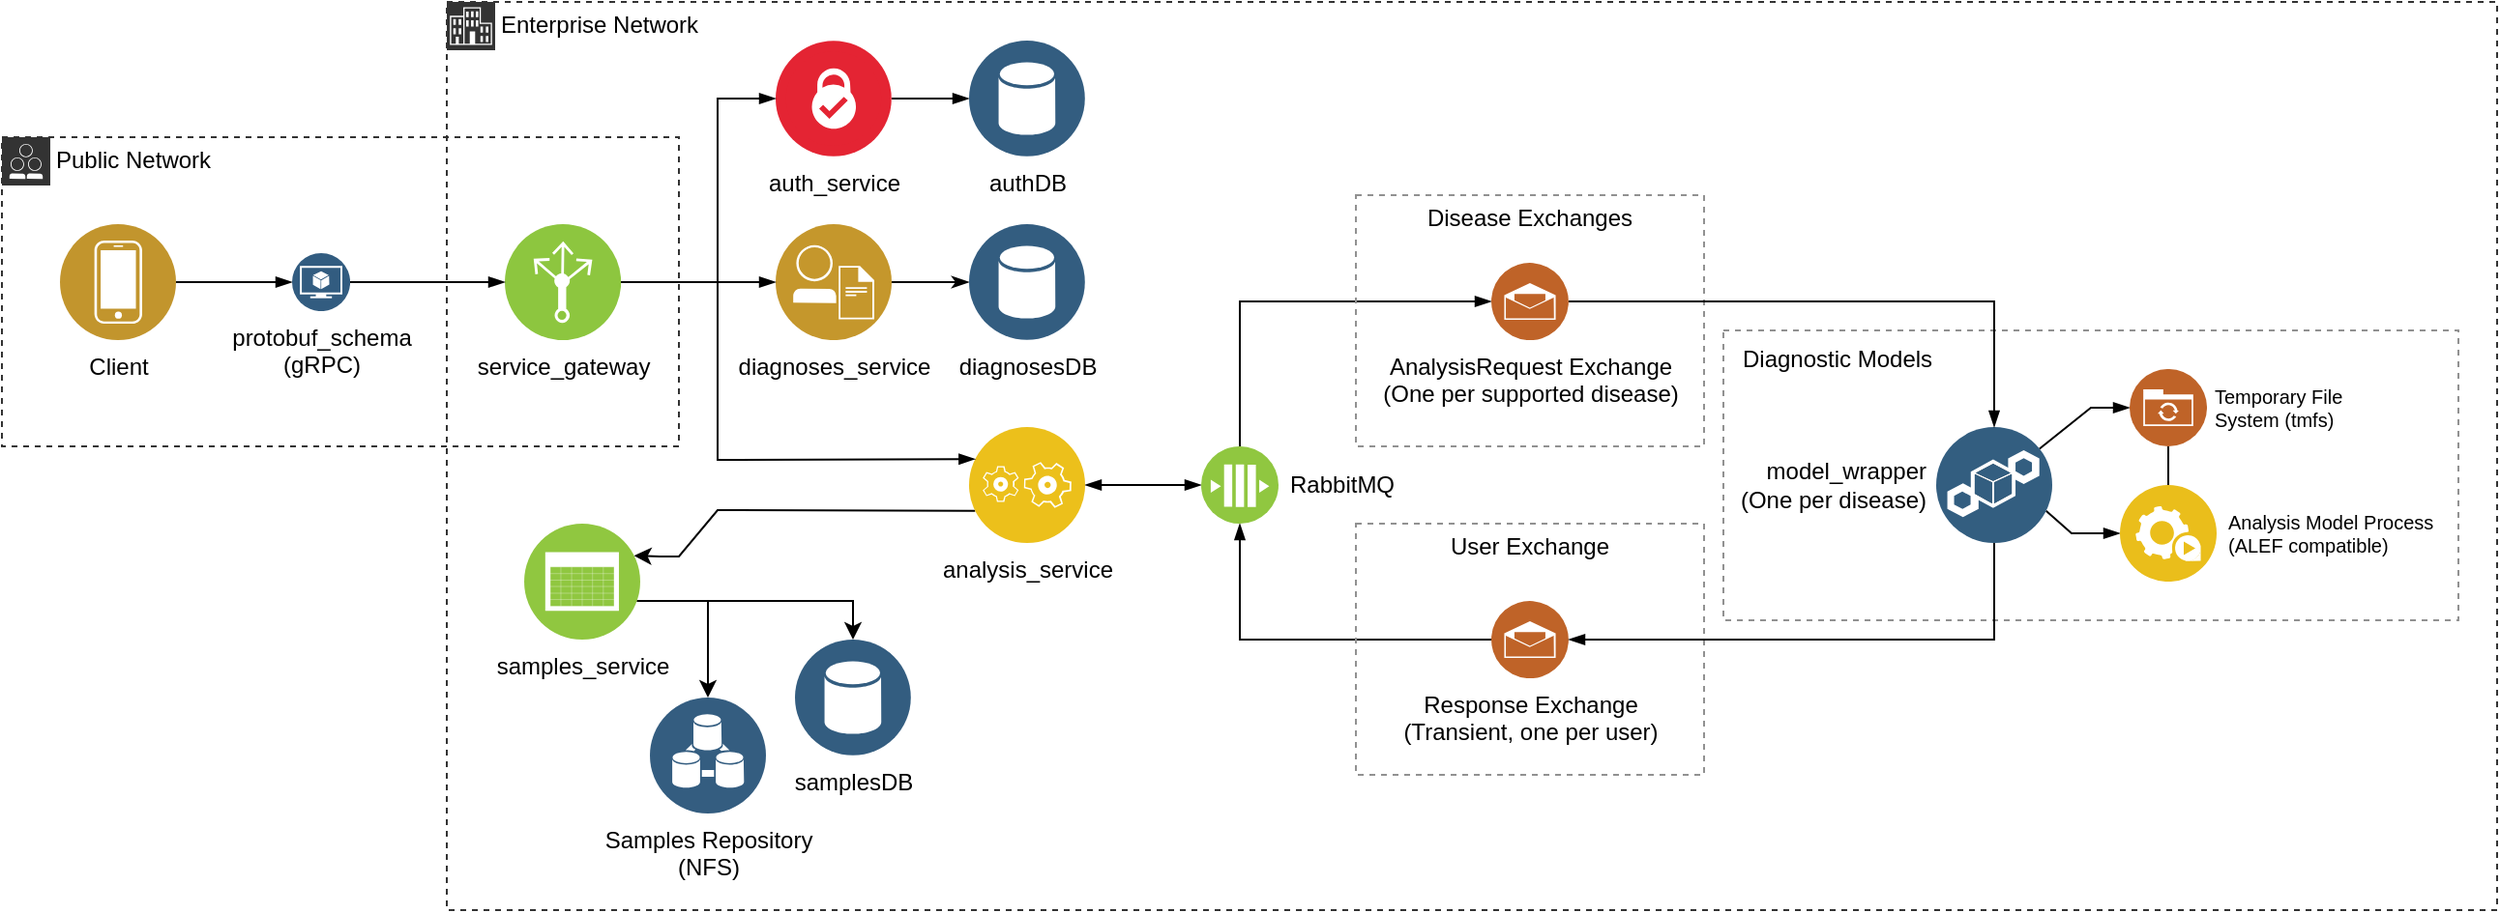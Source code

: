<mxfile version="24.6.4" type="device">
  <diagram name="Page-1" id="9yTwoZx5FHeE5UeR-Vxw">
    <mxGraphModel dx="1434" dy="839" grid="1" gridSize="10" guides="1" tooltips="1" connect="1" arrows="1" fold="1" page="1" pageScale="1" pageWidth="850" pageHeight="1100" math="0" shadow="0">
      <root>
        <mxCell id="0" />
        <mxCell id="1" parent="0" />
        <mxCell id="DWMonZ4v9YPHwjhNjcm6-29" value="Enterprise Network" style="shape=mxgraph.ibm.box;prType=enterprise;fontStyle=0;verticalAlign=top;align=left;spacingLeft=32;spacingTop=4;fillColor=none;rounded=0;whiteSpace=wrap;html=1;strokeColor=#333333;strokeWidth=1;dashed=1;container=1;spacing=-4;collapsible=0;expand=0;recursiveResize=0;perimeterSpacing=0;" vertex="1" parent="1">
          <mxGeometry x="290" y="60" width="1060" height="470" as="geometry" />
        </mxCell>
        <mxCell id="DWMonZ4v9YPHwjhNjcm6-84" value="Diagnostic Models" style="fontStyle=0;verticalAlign=top;align=left;spacingTop=-7;fillColor=none;rounded=0;whiteSpace=wrap;html=1;strokeColor=#919191;strokeWidth=1;dashed=1;container=1;collapsible=0;expand=0;recursiveResize=0;labelPosition=center;verticalLabelPosition=middle;horizontal=1;spacing=10;" vertex="1" parent="DWMonZ4v9YPHwjhNjcm6-29">
          <mxGeometry x="660" y="170" width="380" height="150" as="geometry" />
        </mxCell>
        <mxCell id="DWMonZ4v9YPHwjhNjcm6-89" style="rounded=0;orthogonalLoop=1;jettySize=auto;html=1;entryX=0;entryY=0.5;entryDx=0;entryDy=0;exitX=1;exitY=0.75;exitDx=0;exitDy=0;endArrow=blockThin;endFill=1;" edge="1" parent="DWMonZ4v9YPHwjhNjcm6-84" source="DWMonZ4v9YPHwjhNjcm6-81" target="DWMonZ4v9YPHwjhNjcm6-86">
          <mxGeometry relative="1" as="geometry">
            <Array as="points">
              <mxPoint x="180" y="105" />
            </Array>
          </mxGeometry>
        </mxCell>
        <mxCell id="DWMonZ4v9YPHwjhNjcm6-90" style="rounded=0;orthogonalLoop=1;jettySize=auto;html=1;entryX=0;entryY=0.5;entryDx=0;entryDy=0;endArrow=blockThin;endFill=1;" edge="1" parent="DWMonZ4v9YPHwjhNjcm6-84" source="DWMonZ4v9YPHwjhNjcm6-81" target="DWMonZ4v9YPHwjhNjcm6-37">
          <mxGeometry relative="1" as="geometry">
            <Array as="points">
              <mxPoint x="190" y="40" />
            </Array>
          </mxGeometry>
        </mxCell>
        <mxCell id="DWMonZ4v9YPHwjhNjcm6-81" value="model_wrapper&lt;br&gt;(One per disease)" style="image;aspect=fixed;perimeter=ellipsePerimeter;html=1;align=right;shadow=0;dashed=0;fontColor=#000000;labelBackgroundColor=default;fontSize=12;spacingTop=0;image=img/lib/ibm/blockchain/ledger.svg;labelPosition=left;verticalLabelPosition=middle;verticalAlign=middle;spacing=6;" vertex="1" parent="DWMonZ4v9YPHwjhNjcm6-84">
          <mxGeometry x="110" y="50" width="60" height="60" as="geometry" />
        </mxCell>
        <mxCell id="DWMonZ4v9YPHwjhNjcm6-37" value="Temporary File&lt;br&gt;System (tmfs)" style="image;aspect=fixed;perimeter=ellipsePerimeter;html=1;align=left;shadow=0;dashed=0;fontColor=#000000;labelBackgroundColor=default;fontSize=10;spacingTop=0;image=img/lib/ibm/social/file_sync.svg;labelPosition=right;verticalLabelPosition=middle;verticalAlign=middle;spacing=4;" vertex="1" parent="DWMonZ4v9YPHwjhNjcm6-84">
          <mxGeometry x="210" y="20" width="40" height="40" as="geometry" />
        </mxCell>
        <mxCell id="DWMonZ4v9YPHwjhNjcm6-91" style="edgeStyle=orthogonalEdgeStyle;rounded=0;orthogonalLoop=1;jettySize=auto;html=1;entryX=0.5;entryY=1;entryDx=0;entryDy=0;endArrow=none;endFill=0;strokeWidth=1;endSize=6;" edge="1" parent="DWMonZ4v9YPHwjhNjcm6-84" source="DWMonZ4v9YPHwjhNjcm6-86" target="DWMonZ4v9YPHwjhNjcm6-37">
          <mxGeometry relative="1" as="geometry" />
        </mxCell>
        <mxCell id="DWMonZ4v9YPHwjhNjcm6-86" value="Analysis Model Process&lt;br style=&quot;font-size: 10px;&quot;&gt;(ALEF compatible)" style="image;aspect=fixed;perimeter=ellipsePerimeter;html=1;align=left;shadow=0;dashed=0;fontColor=#000000;labelBackgroundColor=default;fontSize=10;spacingTop=0;image=img/lib/ibm/applications/automation_tools.svg;labelPosition=right;verticalLabelPosition=middle;verticalAlign=middle;spacing=6;" vertex="1" parent="DWMonZ4v9YPHwjhNjcm6-84">
          <mxGeometry x="205" y="80" width="50" height="50" as="geometry" />
        </mxCell>
        <mxCell id="DWMonZ4v9YPHwjhNjcm6-44" style="edgeStyle=orthogonalEdgeStyle;rounded=0;orthogonalLoop=1;jettySize=auto;html=1;entryX=0;entryY=0.5;entryDx=0;entryDy=0;endArrow=blockThin;endFill=1;exitX=1;exitY=0.5;exitDx=0;exitDy=0;" edge="1" parent="DWMonZ4v9YPHwjhNjcm6-29" source="DWMonZ4v9YPHwjhNjcm6-42" target="DWMonZ4v9YPHwjhNjcm6-23">
          <mxGeometry relative="1" as="geometry">
            <Array as="points">
              <mxPoint x="250" y="50" />
              <mxPoint x="250" y="50" />
            </Array>
          </mxGeometry>
        </mxCell>
        <mxCell id="DWMonZ4v9YPHwjhNjcm6-42" value="auth_service" style="image;aspect=fixed;perimeter=ellipsePerimeter;html=1;align=center;shadow=0;dashed=0;fontColor=#000000;labelBackgroundColor=default;fontSize=12;spacingTop=0;image=img/lib/ibm/blockchain/certificate_authority.svg;" vertex="1" parent="DWMonZ4v9YPHwjhNjcm6-29">
          <mxGeometry x="170" y="20" width="60" height="60" as="geometry" />
        </mxCell>
        <mxCell id="DWMonZ4v9YPHwjhNjcm6-23" value="authDB" style="image;aspect=fixed;perimeter=ellipsePerimeter;html=1;align=center;shadow=0;dashed=0;fontColor=#000000;labelBackgroundColor=default;fontSize=12;spacingTop=0;image=img/lib/ibm/data/data_services.svg;" vertex="1" parent="DWMonZ4v9YPHwjhNjcm6-29">
          <mxGeometry x="270" y="20" width="60" height="60" as="geometry" />
        </mxCell>
        <mxCell id="DWMonZ4v9YPHwjhNjcm6-55" style="rounded=0;orthogonalLoop=1;jettySize=auto;html=1;entryX=1;entryY=0.25;entryDx=0;entryDy=0;exitX=0;exitY=0.75;exitDx=0;exitDy=0;" edge="1" parent="DWMonZ4v9YPHwjhNjcm6-29" source="DWMonZ4v9YPHwjhNjcm6-45" target="DWMonZ4v9YPHwjhNjcm6-54">
          <mxGeometry relative="1" as="geometry">
            <Array as="points">
              <mxPoint x="140" y="263" />
              <mxPoint x="120" y="287" />
              <mxPoint x="110" y="287" />
            </Array>
          </mxGeometry>
        </mxCell>
        <mxCell id="DWMonZ4v9YPHwjhNjcm6-74" style="edgeStyle=orthogonalEdgeStyle;rounded=0;orthogonalLoop=1;jettySize=auto;html=1;entryX=0;entryY=0.5;entryDx=0;entryDy=0;endArrow=blockThin;endFill=1;startArrow=blockThin;startFill=1;" edge="1" parent="DWMonZ4v9YPHwjhNjcm6-29" source="DWMonZ4v9YPHwjhNjcm6-45" target="DWMonZ4v9YPHwjhNjcm6-25">
          <mxGeometry relative="1" as="geometry" />
        </mxCell>
        <mxCell id="DWMonZ4v9YPHwjhNjcm6-45" value="analysis_service" style="image;aspect=fixed;perimeter=ellipsePerimeter;html=1;align=center;shadow=0;dashed=0;fontColor=#000000;labelBackgroundColor=default;fontSize=12;spacingTop=0;image=img/lib/ibm/applications/application_logic.svg;" vertex="1" parent="DWMonZ4v9YPHwjhNjcm6-29">
          <mxGeometry x="270" y="220" width="60" height="60" as="geometry" />
        </mxCell>
        <mxCell id="DWMonZ4v9YPHwjhNjcm6-53" style="edgeStyle=orthogonalEdgeStyle;rounded=0;orthogonalLoop=1;jettySize=auto;html=1;entryX=0;entryY=0.5;entryDx=0;entryDy=0;endArrow=classicThin;endFill=1;" edge="1" parent="DWMonZ4v9YPHwjhNjcm6-29" source="DWMonZ4v9YPHwjhNjcm6-50" target="DWMonZ4v9YPHwjhNjcm6-52">
          <mxGeometry relative="1" as="geometry" />
        </mxCell>
        <mxCell id="DWMonZ4v9YPHwjhNjcm6-50" value="diagnoses_service" style="image;aspect=fixed;perimeter=ellipsePerimeter;html=1;align=center;shadow=0;dashed=0;fontColor=#000000;labelBackgroundColor=default;fontSize=12;spacingTop=0;image=img/lib/ibm/users/integrated_digital_experiences.svg;" vertex="1" parent="DWMonZ4v9YPHwjhNjcm6-29">
          <mxGeometry x="170" y="115" width="60" height="60" as="geometry" />
        </mxCell>
        <mxCell id="DWMonZ4v9YPHwjhNjcm6-52" value="diagnosesDB" style="image;aspect=fixed;perimeter=ellipsePerimeter;html=1;align=center;shadow=0;dashed=0;fontColor=#000000;labelBackgroundColor=default;fontSize=12;spacingTop=0;image=img/lib/ibm/data/data_services.svg;" vertex="1" parent="DWMonZ4v9YPHwjhNjcm6-29">
          <mxGeometry x="270" y="115" width="60" height="60" as="geometry" />
        </mxCell>
        <mxCell id="DWMonZ4v9YPHwjhNjcm6-58" style="edgeStyle=orthogonalEdgeStyle;rounded=0;orthogonalLoop=1;jettySize=auto;html=1;" edge="1" parent="DWMonZ4v9YPHwjhNjcm6-29" source="DWMonZ4v9YPHwjhNjcm6-54" target="DWMonZ4v9YPHwjhNjcm6-22">
          <mxGeometry relative="1" as="geometry">
            <Array as="points">
              <mxPoint x="135" y="310" />
            </Array>
          </mxGeometry>
        </mxCell>
        <mxCell id="DWMonZ4v9YPHwjhNjcm6-72" style="edgeStyle=orthogonalEdgeStyle;rounded=0;orthogonalLoop=1;jettySize=auto;html=1;entryX=0.5;entryY=0;entryDx=0;entryDy=0;" edge="1" parent="DWMonZ4v9YPHwjhNjcm6-29" source="DWMonZ4v9YPHwjhNjcm6-54" target="DWMonZ4v9YPHwjhNjcm6-56">
          <mxGeometry relative="1" as="geometry">
            <Array as="points">
              <mxPoint x="210" y="310" />
            </Array>
          </mxGeometry>
        </mxCell>
        <mxCell id="DWMonZ4v9YPHwjhNjcm6-54" value="samples_service" style="image;aspect=fixed;perimeter=ellipsePerimeter;html=1;align=center;shadow=0;dashed=0;fontColor=#000000;labelBackgroundColor=default;fontSize=12;spacingTop=0;image=img/lib/ibm/blockchain/event.svg;" vertex="1" parent="DWMonZ4v9YPHwjhNjcm6-29">
          <mxGeometry x="40" y="270" width="60" height="60" as="geometry" />
        </mxCell>
        <mxCell id="DWMonZ4v9YPHwjhNjcm6-22" value="Samples Repository&lt;br&gt;(NFS)" style="image;aspect=fixed;perimeter=ellipsePerimeter;html=1;align=center;shadow=0;dashed=0;fontColor=#000000;labelBackgroundColor=default;fontSize=12;spacingTop=0;image=img/lib/ibm/data/device_registry.svg;" vertex="1" parent="DWMonZ4v9YPHwjhNjcm6-29">
          <mxGeometry x="105" y="360" width="60" height="60" as="geometry" />
        </mxCell>
        <mxCell id="DWMonZ4v9YPHwjhNjcm6-56" value="samplesDB" style="image;aspect=fixed;perimeter=ellipsePerimeter;html=1;align=center;shadow=0;dashed=0;fontColor=#000000;labelBackgroundColor=default;fontSize=12;spacingTop=0;image=img/lib/ibm/data/data_services.svg;" vertex="1" parent="DWMonZ4v9YPHwjhNjcm6-29">
          <mxGeometry x="180" y="330" width="60" height="60" as="geometry" />
        </mxCell>
        <mxCell id="DWMonZ4v9YPHwjhNjcm6-75" style="edgeStyle=orthogonalEdgeStyle;rounded=0;orthogonalLoop=1;jettySize=auto;html=1;entryX=0;entryY=0.5;entryDx=0;entryDy=0;startArrow=none;startFill=0;endArrow=blockThin;endFill=1;exitX=0.5;exitY=0;exitDx=0;exitDy=0;" edge="1" parent="DWMonZ4v9YPHwjhNjcm6-29" source="DWMonZ4v9YPHwjhNjcm6-25" target="DWMonZ4v9YPHwjhNjcm6-49">
          <mxGeometry relative="1" as="geometry" />
        </mxCell>
        <mxCell id="DWMonZ4v9YPHwjhNjcm6-76" style="edgeStyle=orthogonalEdgeStyle;rounded=0;orthogonalLoop=1;jettySize=auto;html=1;entryX=0;entryY=0.5;entryDx=0;entryDy=0;endArrow=none;endFill=0;startArrow=blockThin;startFill=1;exitX=0.5;exitY=1;exitDx=0;exitDy=0;" edge="1" parent="DWMonZ4v9YPHwjhNjcm6-29" source="DWMonZ4v9YPHwjhNjcm6-25" target="DWMonZ4v9YPHwjhNjcm6-73">
          <mxGeometry relative="1" as="geometry" />
        </mxCell>
        <mxCell id="DWMonZ4v9YPHwjhNjcm6-25" value="RabbitMQ" style="image;aspect=fixed;perimeter=ellipsePerimeter;html=1;align=left;shadow=0;dashed=0;fontColor=#000000;labelBackgroundColor=default;fontSize=12;spacingTop=0;image=img/lib/ibm/blockchain/message_bus.svg;labelPosition=right;verticalLabelPosition=middle;verticalAlign=middle;spacingRight=0;spacing=6;" vertex="1" parent="DWMonZ4v9YPHwjhNjcm6-29">
          <mxGeometry x="390" y="230" width="40" height="40" as="geometry" />
        </mxCell>
        <mxCell id="DWMonZ4v9YPHwjhNjcm6-77" value="Disease Exchanges" style="fontStyle=0;verticalAlign=top;align=center;spacingTop=-2;fillColor=none;rounded=0;whiteSpace=wrap;html=1;strokeColor=#919191;strokeWidth=1;dashed=1;container=1;collapsible=0;expand=0;recursiveResize=0;" vertex="1" parent="DWMonZ4v9YPHwjhNjcm6-29">
          <mxGeometry x="470" y="100" width="180" height="130" as="geometry" />
        </mxCell>
        <mxCell id="DWMonZ4v9YPHwjhNjcm6-49" value="AnalysisRequest Exchange&lt;br&gt;(One per supported disease)" style="image;aspect=fixed;perimeter=ellipsePerimeter;html=1;align=center;shadow=0;dashed=0;fontColor=#000000;labelBackgroundColor=default;fontSize=12;spacingTop=0;image=img/lib/ibm/social/messaging.svg;verticalAlign=top;" vertex="1" parent="DWMonZ4v9YPHwjhNjcm6-77">
          <mxGeometry x="70" y="35" width="40" height="40" as="geometry" />
        </mxCell>
        <mxCell id="DWMonZ4v9YPHwjhNjcm6-78" value="User Exchange" style="fontStyle=0;verticalAlign=top;align=center;spacingTop=-2;fillColor=none;rounded=0;whiteSpace=wrap;html=1;strokeColor=#919191;strokeWidth=1;dashed=1;container=1;collapsible=0;expand=0;recursiveResize=0;" vertex="1" parent="DWMonZ4v9YPHwjhNjcm6-29">
          <mxGeometry x="470" y="270" width="180" height="130" as="geometry" />
        </mxCell>
        <mxCell id="DWMonZ4v9YPHwjhNjcm6-73" value="Response Exchange&lt;br&gt;(Transient, one per user)" style="image;aspect=fixed;perimeter=ellipsePerimeter;html=1;align=center;shadow=0;dashed=0;fontColor=#000000;labelBackgroundColor=default;fontSize=12;spacingTop=0;image=img/lib/ibm/social/messaging.svg;verticalAlign=top;" vertex="1" parent="DWMonZ4v9YPHwjhNjcm6-78">
          <mxGeometry x="70" y="40" width="40" height="40" as="geometry" />
        </mxCell>
        <mxCell id="DWMonZ4v9YPHwjhNjcm6-83" style="edgeStyle=orthogonalEdgeStyle;rounded=0;orthogonalLoop=1;jettySize=auto;html=1;entryX=1;entryY=0.5;entryDx=0;entryDy=0;endArrow=blockThin;endFill=1;exitX=0.5;exitY=1;exitDx=0;exitDy=0;" edge="1" parent="DWMonZ4v9YPHwjhNjcm6-29" source="DWMonZ4v9YPHwjhNjcm6-81" target="DWMonZ4v9YPHwjhNjcm6-73">
          <mxGeometry relative="1" as="geometry" />
        </mxCell>
        <mxCell id="DWMonZ4v9YPHwjhNjcm6-82" style="edgeStyle=orthogonalEdgeStyle;rounded=0;orthogonalLoop=1;jettySize=auto;html=1;entryX=0.5;entryY=0;entryDx=0;entryDy=0;endArrow=blockThin;endFill=1;" edge="1" parent="DWMonZ4v9YPHwjhNjcm6-29" source="DWMonZ4v9YPHwjhNjcm6-49" target="DWMonZ4v9YPHwjhNjcm6-81">
          <mxGeometry relative="1" as="geometry" />
        </mxCell>
        <mxCell id="DWMonZ4v9YPHwjhNjcm6-30" value="Public Network" style="shape=mxgraph.ibm.box;prType=public;fontStyle=0;verticalAlign=top;align=left;spacingLeft=32;spacingTop=4;fillColor=none;rounded=0;whiteSpace=wrap;html=1;strokeColor=#333333;strokeWidth=1;dashed=1;container=1;spacing=-4;collapsible=0;expand=0;recursiveResize=0;perimeterSpacing=0;" vertex="1" parent="1">
          <mxGeometry x="60" y="130" width="350" height="160" as="geometry" />
        </mxCell>
        <mxCell id="DWMonZ4v9YPHwjhNjcm6-31" value="Client" style="image;aspect=fixed;perimeter=ellipsePerimeter;html=1;align=center;shadow=0;dashed=0;fontColor=#000000;labelBackgroundColor=default;fontSize=12;spacingTop=0;image=img/lib/ibm/users/device.svg;" vertex="1" parent="DWMonZ4v9YPHwjhNjcm6-30">
          <mxGeometry x="30" y="45" width="60" height="60" as="geometry" />
        </mxCell>
        <mxCell id="DWMonZ4v9YPHwjhNjcm6-20" value="service_gateway" style="image;aspect=fixed;perimeter=ellipsePerimeter;html=1;align=center;shadow=0;dashed=0;fontColor=#000000;labelBackgroundColor=none;fontSize=12;spacingTop=0;image=img/lib/ibm/infrastructure/load_balancing_routing.svg;" vertex="1" parent="DWMonZ4v9YPHwjhNjcm6-30">
          <mxGeometry x="260" y="45" width="60" height="60" as="geometry" />
        </mxCell>
        <mxCell id="DWMonZ4v9YPHwjhNjcm6-26" style="edgeStyle=orthogonalEdgeStyle;rounded=0;orthogonalLoop=1;jettySize=auto;html=1;entryX=0;entryY=0.5;entryDx=0;entryDy=0;exitX=1;exitY=0.5;exitDx=0;exitDy=0;endArrow=blockThin;endFill=1;" edge="1" parent="DWMonZ4v9YPHwjhNjcm6-30" source="DWMonZ4v9YPHwjhNjcm6-38" target="DWMonZ4v9YPHwjhNjcm6-20">
          <mxGeometry relative="1" as="geometry">
            <mxPoint x="120" y="100" as="sourcePoint" />
          </mxGeometry>
        </mxCell>
        <mxCell id="DWMonZ4v9YPHwjhNjcm6-41" value="" style="edgeStyle=orthogonalEdgeStyle;rounded=0;orthogonalLoop=1;jettySize=auto;html=1;entryX=0;entryY=0.5;entryDx=0;entryDy=0;exitX=1;exitY=0.5;exitDx=0;exitDy=0;endArrow=blockThin;endFill=1;" edge="1" parent="DWMonZ4v9YPHwjhNjcm6-30" source="DWMonZ4v9YPHwjhNjcm6-31" target="DWMonZ4v9YPHwjhNjcm6-38">
          <mxGeometry relative="1" as="geometry">
            <mxPoint x="150" y="205" as="sourcePoint" />
            <mxPoint x="330" y="205" as="targetPoint" />
          </mxGeometry>
        </mxCell>
        <mxCell id="DWMonZ4v9YPHwjhNjcm6-38" value="protobuf_schema&lt;br&gt;(gRPC)" style="image;aspect=fixed;perimeter=ellipsePerimeter;html=1;align=center;shadow=0;dashed=0;fontColor=#000000;labelBackgroundColor=default;fontSize=12;spacingTop=0;image=img/lib/ibm/data/model.svg;" vertex="1" parent="DWMonZ4v9YPHwjhNjcm6-30">
          <mxGeometry x="150" y="60" width="30" height="30" as="geometry" />
        </mxCell>
        <mxCell id="DWMonZ4v9YPHwjhNjcm6-43" style="rounded=0;orthogonalLoop=1;jettySize=auto;html=1;entryX=0;entryY=0.5;entryDx=0;entryDy=0;endArrow=blockThin;endFill=1;" edge="1" parent="1" target="DWMonZ4v9YPHwjhNjcm6-42">
          <mxGeometry relative="1" as="geometry">
            <mxPoint x="430" y="205" as="sourcePoint" />
            <Array as="points">
              <mxPoint x="430" y="110" />
            </Array>
          </mxGeometry>
        </mxCell>
        <mxCell id="DWMonZ4v9YPHwjhNjcm6-46" style="rounded=0;orthogonalLoop=1;jettySize=auto;html=1;entryX=0;entryY=0.25;entryDx=0;entryDy=0;endArrow=blockThin;endFill=1;" edge="1" parent="1" target="DWMonZ4v9YPHwjhNjcm6-45">
          <mxGeometry relative="1" as="geometry">
            <mxPoint x="430" y="200" as="sourcePoint" />
            <Array as="points">
              <mxPoint x="430" y="297" />
            </Array>
          </mxGeometry>
        </mxCell>
        <mxCell id="DWMonZ4v9YPHwjhNjcm6-51" style="edgeStyle=orthogonalEdgeStyle;rounded=0;orthogonalLoop=1;jettySize=auto;html=1;endArrow=blockThin;endFill=1;" edge="1" parent="1" source="DWMonZ4v9YPHwjhNjcm6-20">
          <mxGeometry relative="1" as="geometry">
            <mxPoint x="460" y="205" as="targetPoint" />
          </mxGeometry>
        </mxCell>
      </root>
    </mxGraphModel>
  </diagram>
</mxfile>
